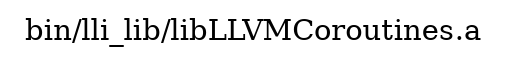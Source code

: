 digraph "bin/lli_lib/libLLVMCoroutines.a" {
	label="bin/lli_lib/libLLVMCoroutines.a";
	rankdir=LR;

}
